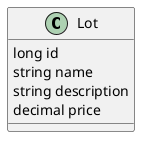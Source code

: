 @startuml

class Lot {
    long id
    string name
    string description
    decimal price
}

@enduml